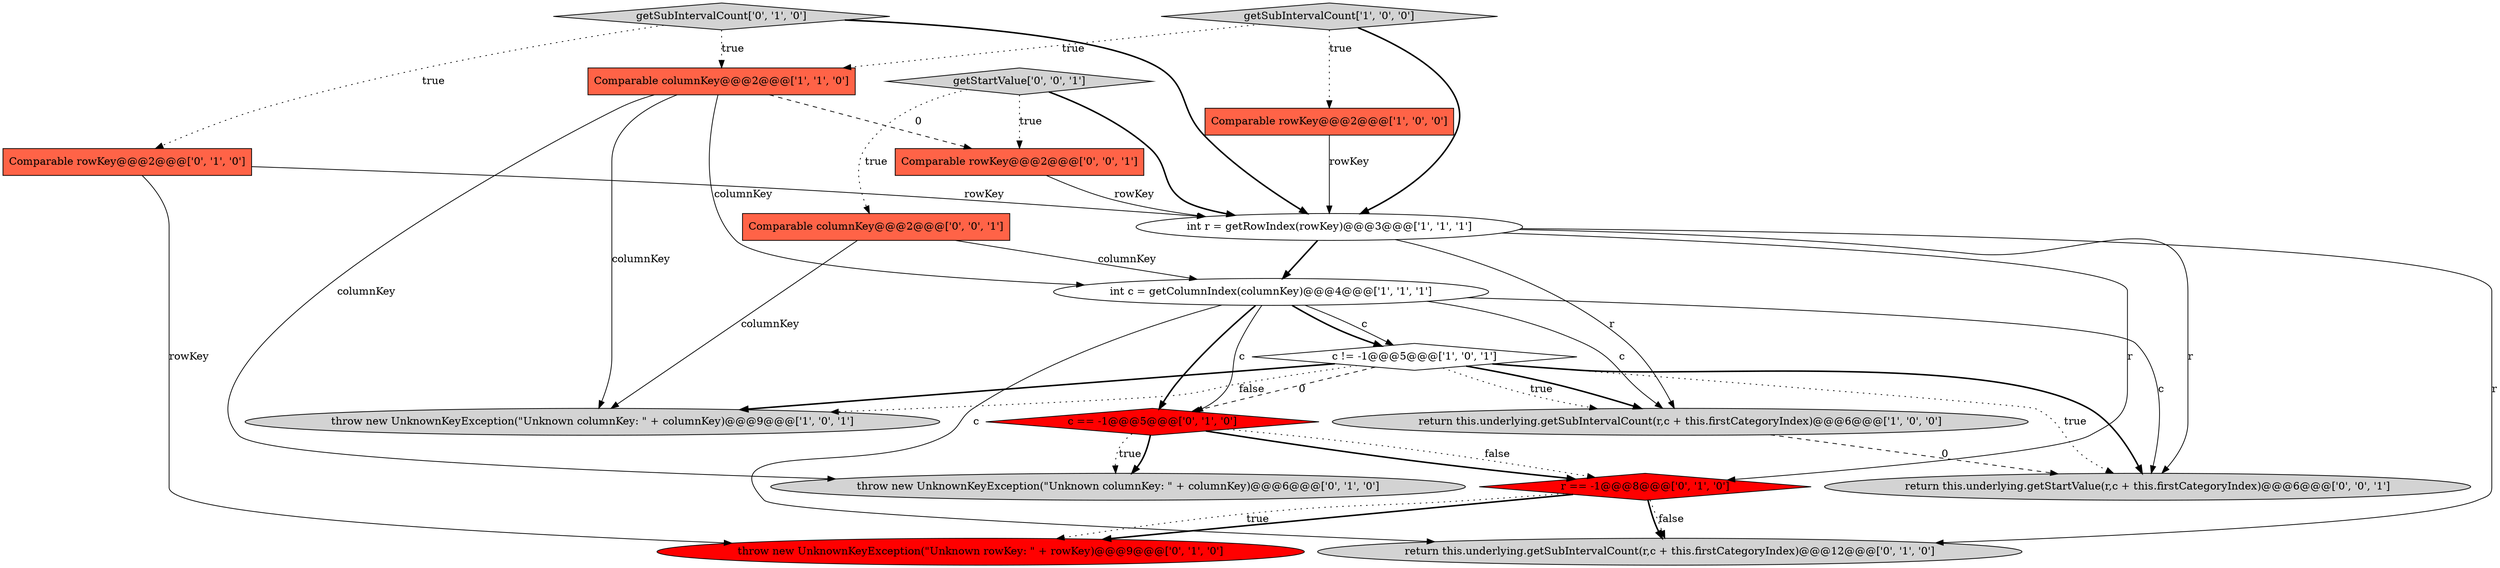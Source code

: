 digraph {
3 [style = filled, label = "int r = getRowIndex(rowKey)@@@3@@@['1', '1', '1']", fillcolor = white, shape = ellipse image = "AAA0AAABBB1BBB"];
14 [style = filled, label = "r == -1@@@8@@@['0', '1', '0']", fillcolor = red, shape = diamond image = "AAA1AAABBB2BBB"];
15 [style = filled, label = "Comparable columnKey@@@2@@@['0', '0', '1']", fillcolor = tomato, shape = box image = "AAA0AAABBB3BBB"];
12 [style = filled, label = "return this.underlying.getSubIntervalCount(r,c + this.firstCategoryIndex)@@@12@@@['0', '1', '0']", fillcolor = lightgray, shape = ellipse image = "AAA0AAABBB2BBB"];
18 [style = filled, label = "getStartValue['0', '0', '1']", fillcolor = lightgray, shape = diamond image = "AAA0AAABBB3BBB"];
10 [style = filled, label = "throw new UnknownKeyException(\"Unknown rowKey: \" + rowKey)@@@9@@@['0', '1', '0']", fillcolor = red, shape = ellipse image = "AAA1AAABBB2BBB"];
13 [style = filled, label = "c == -1@@@5@@@['0', '1', '0']", fillcolor = red, shape = diamond image = "AAA1AAABBB2BBB"];
1 [style = filled, label = "Comparable columnKey@@@2@@@['1', '1', '0']", fillcolor = tomato, shape = box image = "AAA0AAABBB1BBB"];
7 [style = filled, label = "return this.underlying.getSubIntervalCount(r,c + this.firstCategoryIndex)@@@6@@@['1', '0', '0']", fillcolor = lightgray, shape = ellipse image = "AAA0AAABBB1BBB"];
6 [style = filled, label = "getSubIntervalCount['1', '0', '0']", fillcolor = lightgray, shape = diamond image = "AAA0AAABBB1BBB"];
8 [style = filled, label = "Comparable rowKey@@@2@@@['0', '1', '0']", fillcolor = tomato, shape = box image = "AAA0AAABBB2BBB"];
11 [style = filled, label = "getSubIntervalCount['0', '1', '0']", fillcolor = lightgray, shape = diamond image = "AAA0AAABBB2BBB"];
4 [style = filled, label = "int c = getColumnIndex(columnKey)@@@4@@@['1', '1', '1']", fillcolor = white, shape = ellipse image = "AAA0AAABBB1BBB"];
17 [style = filled, label = "Comparable rowKey@@@2@@@['0', '0', '1']", fillcolor = tomato, shape = box image = "AAA0AAABBB3BBB"];
0 [style = filled, label = "Comparable rowKey@@@2@@@['1', '0', '0']", fillcolor = tomato, shape = box image = "AAA0AAABBB1BBB"];
16 [style = filled, label = "return this.underlying.getStartValue(r,c + this.firstCategoryIndex)@@@6@@@['0', '0', '1']", fillcolor = lightgray, shape = ellipse image = "AAA0AAABBB3BBB"];
5 [style = filled, label = "throw new UnknownKeyException(\"Unknown columnKey: \" + columnKey)@@@9@@@['1', '0', '1']", fillcolor = lightgray, shape = ellipse image = "AAA0AAABBB1BBB"];
9 [style = filled, label = "throw new UnknownKeyException(\"Unknown columnKey: \" + columnKey)@@@6@@@['0', '1', '0']", fillcolor = lightgray, shape = ellipse image = "AAA0AAABBB2BBB"];
2 [style = filled, label = "c != -1@@@5@@@['1', '0', '1']", fillcolor = white, shape = diamond image = "AAA0AAABBB1BBB"];
3->14 [style = solid, label="r"];
6->3 [style = bold, label=""];
18->3 [style = bold, label=""];
1->9 [style = solid, label="columnKey"];
4->7 [style = solid, label="c"];
15->5 [style = solid, label="columnKey"];
4->13 [style = solid, label="c"];
7->16 [style = dashed, label="0"];
11->1 [style = dotted, label="true"];
13->14 [style = dotted, label="false"];
4->13 [style = bold, label=""];
6->1 [style = dotted, label="true"];
18->15 [style = dotted, label="true"];
8->10 [style = solid, label="rowKey"];
14->10 [style = bold, label=""];
4->2 [style = bold, label=""];
1->5 [style = solid, label="columnKey"];
3->4 [style = bold, label=""];
14->10 [style = dotted, label="true"];
1->4 [style = solid, label="columnKey"];
14->12 [style = dotted, label="false"];
4->2 [style = solid, label="c"];
1->17 [style = dashed, label="0"];
17->3 [style = solid, label="rowKey"];
13->9 [style = dotted, label="true"];
3->16 [style = solid, label="r"];
11->3 [style = bold, label=""];
0->3 [style = solid, label="rowKey"];
8->3 [style = solid, label="rowKey"];
2->13 [style = dashed, label="0"];
4->16 [style = solid, label="c"];
2->7 [style = dotted, label="true"];
14->12 [style = bold, label=""];
2->5 [style = dotted, label="false"];
3->7 [style = solid, label="r"];
11->8 [style = dotted, label="true"];
3->12 [style = solid, label="r"];
15->4 [style = solid, label="columnKey"];
2->7 [style = bold, label=""];
13->9 [style = bold, label=""];
6->0 [style = dotted, label="true"];
18->17 [style = dotted, label="true"];
13->14 [style = bold, label=""];
4->12 [style = solid, label="c"];
2->16 [style = dotted, label="true"];
2->5 [style = bold, label=""];
2->16 [style = bold, label=""];
}
